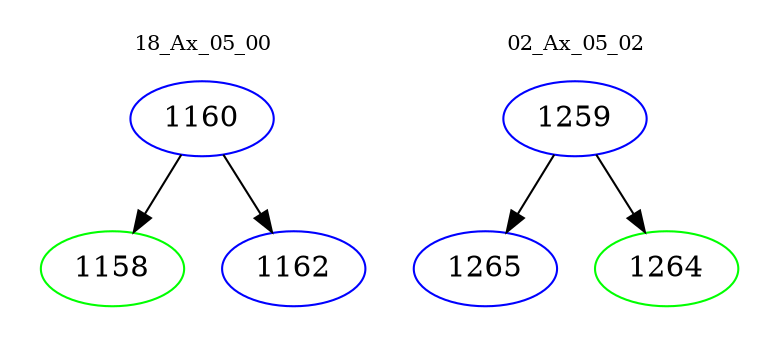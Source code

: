 digraph{
subgraph cluster_0 {
color = white
label = "18_Ax_05_00";
fontsize=10;
T0_1160 [label="1160", color="blue"]
T0_1160 -> T0_1158 [color="black"]
T0_1158 [label="1158", color="green"]
T0_1160 -> T0_1162 [color="black"]
T0_1162 [label="1162", color="blue"]
}
subgraph cluster_1 {
color = white
label = "02_Ax_05_02";
fontsize=10;
T1_1259 [label="1259", color="blue"]
T1_1259 -> T1_1265 [color="black"]
T1_1265 [label="1265", color="blue"]
T1_1259 -> T1_1264 [color="black"]
T1_1264 [label="1264", color="green"]
}
}
